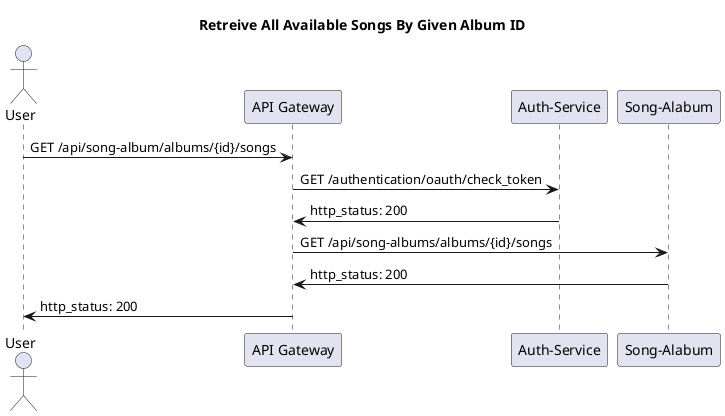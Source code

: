 @startuml
    title : Retreive All Available Songs By Given Album ID
    actor "User" as user
    participant "API Gateway" as api_gw
    participant "Auth-Service" as auth
    participant "Song-Alabum" as song_album

    user -> api_gw: GET /api/song-album/albums/{id}/songs
    api_gw -> auth: GET /authentication/oauth/check_token
    api_gw <- auth: http_status: 200
    api_gw -> song_album: GET /api/song-albums/albums/{id}/songs
    api_gw <- song_album: http_status: 200
    user <- api_gw: http_status: 200
    
@enduml